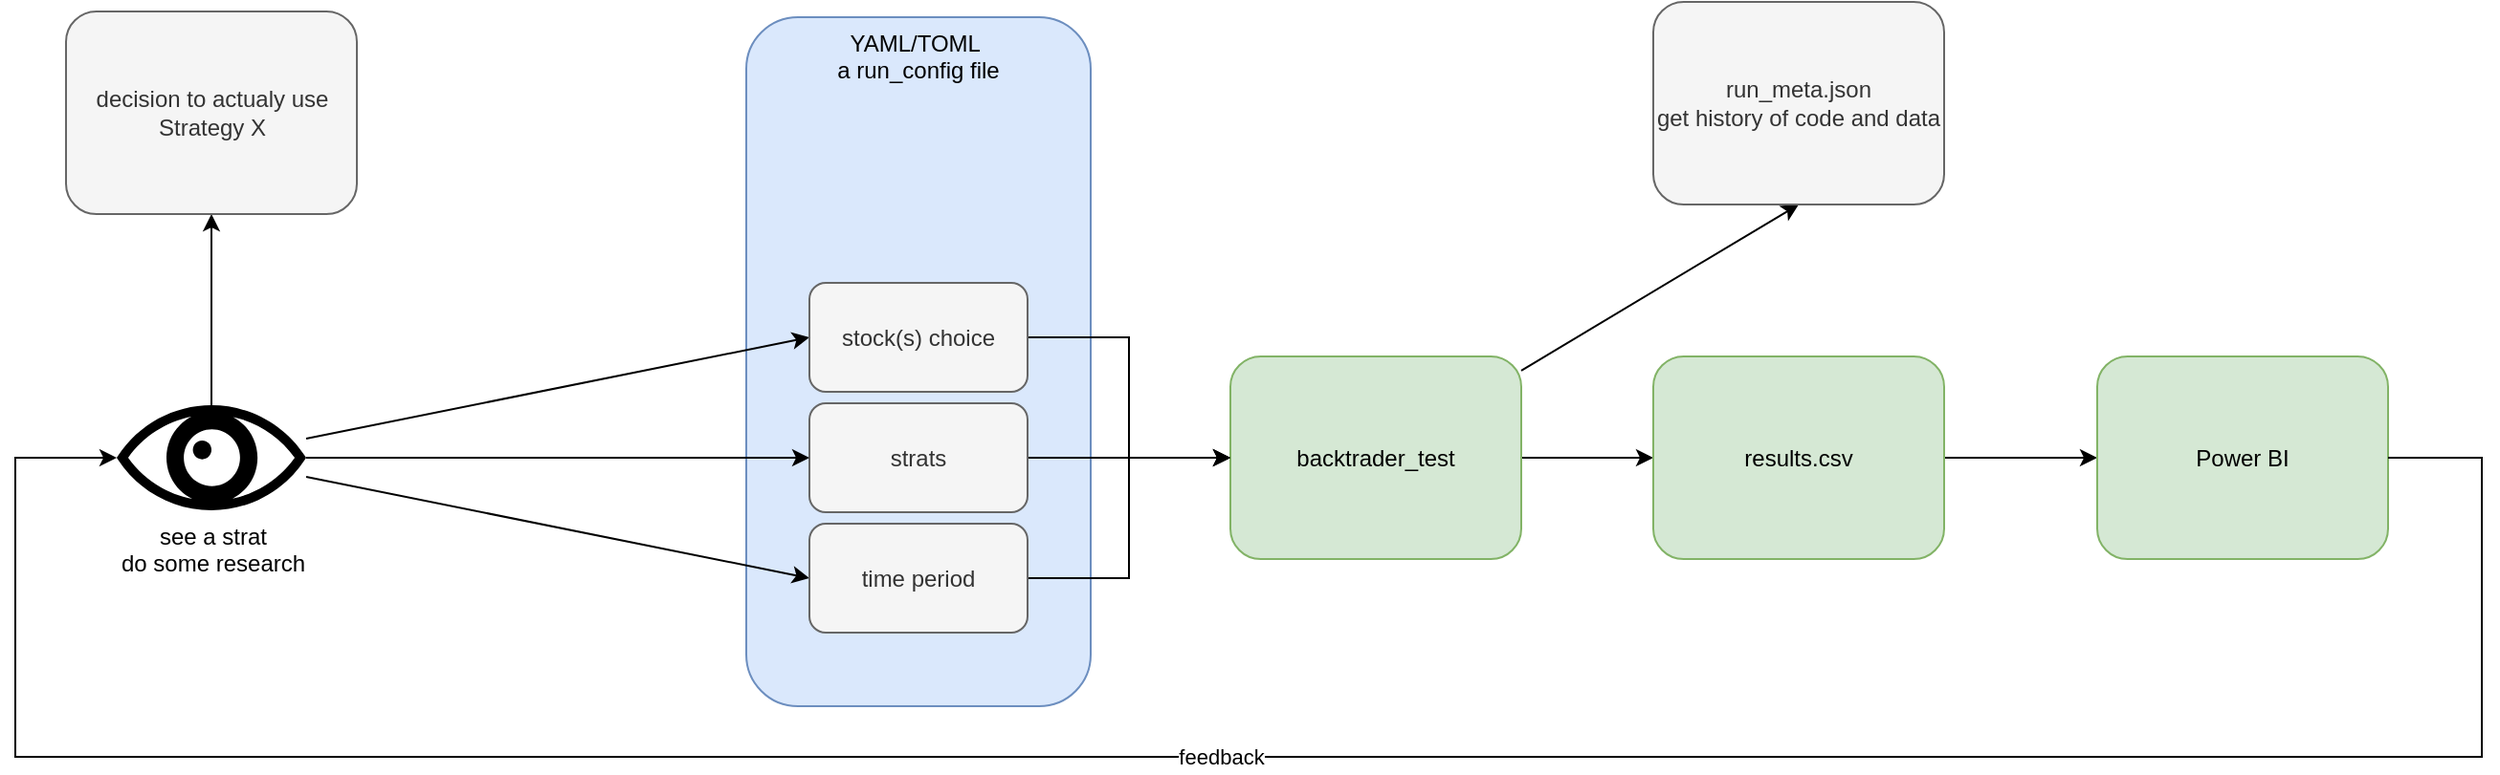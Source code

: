 <mxfile version="28.0.4" pages="4">
  <diagram name="Page-1" id="PpLuvKgXR1cycfUdP8N_">
    <mxGraphModel dx="1826" dy="846" grid="0" gridSize="10" guides="1" tooltips="1" connect="1" arrows="1" fold="1" page="0" pageScale="1" pageWidth="850" pageHeight="1100" math="0" shadow="0">
      <root>
        <mxCell id="0" />
        <mxCell id="1" parent="0" />
        <mxCell id="OttVHMf_RPyd4eU70FB--28" value="YAML/TOML&amp;nbsp;&lt;div&gt;a run_config file&lt;/div&gt;" style="rounded=1;whiteSpace=wrap;html=1;fillColor=#dae8fc;strokeColor=#6c8ebf;verticalAlign=top;" parent="1" vertex="1">
          <mxGeometry x="161" y="22" width="180" height="360.5" as="geometry" />
        </mxCell>
        <mxCell id="OttVHMf_RPyd4eU70FB--8" value="" style="edgeStyle=orthogonalEdgeStyle;rounded=0;orthogonalLoop=1;jettySize=auto;html=1;" parent="1" source="OttVHMf_RPyd4eU70FB--1" target="OttVHMf_RPyd4eU70FB--7" edge="1">
          <mxGeometry relative="1" as="geometry" />
        </mxCell>
        <mxCell id="OttVHMf_RPyd4eU70FB--1" value="backtrader_test" style="rounded=1;whiteSpace=wrap;html=1;fillColor=#d5e8d4;strokeColor=#82b366;" parent="1" vertex="1">
          <mxGeometry x="414" y="199.5" width="152" height="106" as="geometry" />
        </mxCell>
        <mxCell id="OttVHMf_RPyd4eU70FB--6" style="edgeStyle=orthogonalEdgeStyle;rounded=0;orthogonalLoop=1;jettySize=auto;html=1;" parent="1" source="OttVHMf_RPyd4eU70FB--3" target="OttVHMf_RPyd4eU70FB--1" edge="1">
          <mxGeometry relative="1" as="geometry" />
        </mxCell>
        <mxCell id="OttVHMf_RPyd4eU70FB--3" value="strats" style="rounded=1;whiteSpace=wrap;html=1;fillColor=#f5f5f5;fontColor=#333333;strokeColor=#666666;" parent="1" vertex="1">
          <mxGeometry x="194" y="224" width="114" height="57" as="geometry" />
        </mxCell>
        <mxCell id="OttVHMf_RPyd4eU70FB--5" style="rounded=0;orthogonalLoop=1;jettySize=auto;html=1;" parent="1" source="OttVHMf_RPyd4eU70FB--4" target="OttVHMf_RPyd4eU70FB--3" edge="1">
          <mxGeometry relative="1" as="geometry" />
        </mxCell>
        <mxCell id="OttVHMf_RPyd4eU70FB--19" style="rounded=0;orthogonalLoop=1;jettySize=auto;html=1;entryX=0;entryY=0.5;entryDx=0;entryDy=0;" parent="1" source="OttVHMf_RPyd4eU70FB--4" target="OttVHMf_RPyd4eU70FB--13" edge="1">
          <mxGeometry relative="1" as="geometry" />
        </mxCell>
        <mxCell id="OttVHMf_RPyd4eU70FB--20" style="rounded=0;orthogonalLoop=1;jettySize=auto;html=1;entryX=0;entryY=0.5;entryDx=0;entryDy=0;" parent="1" source="OttVHMf_RPyd4eU70FB--4" target="OttVHMf_RPyd4eU70FB--15" edge="1">
          <mxGeometry relative="1" as="geometry" />
        </mxCell>
        <mxCell id="OttVHMf_RPyd4eU70FB--23" style="edgeStyle=orthogonalEdgeStyle;rounded=0;orthogonalLoop=1;jettySize=auto;html=1;" parent="1" source="OttVHMf_RPyd4eU70FB--4" target="OttVHMf_RPyd4eU70FB--24" edge="1">
          <mxGeometry relative="1" as="geometry">
            <mxPoint x="-138" y="70" as="targetPoint" />
          </mxGeometry>
        </mxCell>
        <mxCell id="OttVHMf_RPyd4eU70FB--4" value="see a strat&lt;div&gt;do some research&lt;/div&gt;" style="shape=mxgraph.signs.healthcare.eye;html=1;pointerEvents=1;fillColor=#000000;strokeColor=none;verticalLabelPosition=bottom;verticalAlign=top;align=center;" parent="1" vertex="1">
          <mxGeometry x="-168" y="225" width="99" height="55" as="geometry" />
        </mxCell>
        <mxCell id="OttVHMf_RPyd4eU70FB--12" value="" style="edgeStyle=orthogonalEdgeStyle;rounded=0;orthogonalLoop=1;jettySize=auto;html=1;" parent="1" source="OttVHMf_RPyd4eU70FB--7" target="OttVHMf_RPyd4eU70FB--11" edge="1">
          <mxGeometry relative="1" as="geometry" />
        </mxCell>
        <mxCell id="OttVHMf_RPyd4eU70FB--7" value="results.csv" style="rounded=1;whiteSpace=wrap;html=1;fillColor=#d5e8d4;strokeColor=#82b366;" parent="1" vertex="1">
          <mxGeometry x="635" y="199.5" width="152" height="106" as="geometry" />
        </mxCell>
        <mxCell id="OttVHMf_RPyd4eU70FB--27" value="" style="rounded=0;orthogonalLoop=1;jettySize=auto;html=1;entryX=0.5;entryY=1;entryDx=0;entryDy=0;" parent="1" source="OttVHMf_RPyd4eU70FB--1" target="OttVHMf_RPyd4eU70FB--26" edge="1">
          <mxGeometry relative="1" as="geometry" />
        </mxCell>
        <mxCell id="OttVHMf_RPyd4eU70FB--11" value="Power BI" style="rounded=1;whiteSpace=wrap;html=1;fillColor=#d5e8d4;strokeColor=#82b366;" parent="1" vertex="1">
          <mxGeometry x="867" y="199.5" width="152" height="106" as="geometry" />
        </mxCell>
        <mxCell id="OttVHMf_RPyd4eU70FB--14" style="edgeStyle=orthogonalEdgeStyle;rounded=0;orthogonalLoop=1;jettySize=auto;html=1;" parent="1" source="OttVHMf_RPyd4eU70FB--13" target="OttVHMf_RPyd4eU70FB--1" edge="1">
          <mxGeometry relative="1" as="geometry" />
        </mxCell>
        <mxCell id="OttVHMf_RPyd4eU70FB--13" value="stock(s) choice" style="rounded=1;whiteSpace=wrap;html=1;fillColor=#f5f5f5;fontColor=#333333;strokeColor=#666666;" parent="1" vertex="1">
          <mxGeometry x="194" y="161" width="114" height="57" as="geometry" />
        </mxCell>
        <mxCell id="OttVHMf_RPyd4eU70FB--16" style="edgeStyle=orthogonalEdgeStyle;rounded=0;orthogonalLoop=1;jettySize=auto;html=1;" parent="1" source="OttVHMf_RPyd4eU70FB--15" target="OttVHMf_RPyd4eU70FB--1" edge="1">
          <mxGeometry relative="1" as="geometry" />
        </mxCell>
        <mxCell id="OttVHMf_RPyd4eU70FB--15" value="time period" style="rounded=1;whiteSpace=wrap;html=1;fillColor=#f5f5f5;fontColor=#333333;strokeColor=#666666;" parent="1" vertex="1">
          <mxGeometry x="194" y="287" width="114" height="57" as="geometry" />
        </mxCell>
        <mxCell id="OttVHMf_RPyd4eU70FB--21" style="edgeStyle=orthogonalEdgeStyle;rounded=0;orthogonalLoop=1;jettySize=auto;html=1;entryX=0;entryY=0.5;entryDx=0;entryDy=0;entryPerimeter=0;" parent="1" source="OttVHMf_RPyd4eU70FB--11" target="OttVHMf_RPyd4eU70FB--4" edge="1">
          <mxGeometry relative="1" as="geometry">
            <Array as="points">
              <mxPoint x="1068" y="252" />
              <mxPoint x="1068" y="409" />
              <mxPoint x="-221" y="409" />
              <mxPoint x="-221" y="252" />
            </Array>
          </mxGeometry>
        </mxCell>
        <mxCell id="OttVHMf_RPyd4eU70FB--22" value="feedback" style="edgeLabel;html=1;align=center;verticalAlign=middle;resizable=0;points=[];" parent="OttVHMf_RPyd4eU70FB--21" vertex="1" connectable="0">
          <mxGeometry x="0.015" relative="1" as="geometry">
            <mxPoint as="offset" />
          </mxGeometry>
        </mxCell>
        <mxCell id="OttVHMf_RPyd4eU70FB--24" value="decision to actualy use Strategy X" style="rounded=1;whiteSpace=wrap;html=1;fillColor=#f5f5f5;fontColor=#333333;strokeColor=#666666;" parent="1" vertex="1">
          <mxGeometry x="-194.5" y="19" width="152" height="106" as="geometry" />
        </mxCell>
        <mxCell id="OttVHMf_RPyd4eU70FB--26" value="run_meta.json&lt;div&gt;get history of code and data&lt;/div&gt;" style="rounded=1;whiteSpace=wrap;html=1;fillColor=#f5f5f5;fontColor=#333333;strokeColor=#666666;" parent="1" vertex="1">
          <mxGeometry x="635" y="14" width="152" height="106" as="geometry" />
        </mxCell>
      </root>
    </mxGraphModel>
  </diagram>
  <diagram id="wu6eLkEy-QLBU9SzQ8Wd" name="Page-2">
    <mxGraphModel dx="1239" dy="898" grid="0" gridSize="10" guides="1" tooltips="1" connect="1" arrows="1" fold="1" page="0" pageScale="1" pageWidth="850" pageHeight="1100" math="0" shadow="0">
      <root>
        <mxCell id="0" />
        <mxCell id="1" parent="0" />
        <mxCell id="2_683GzcOg6-tzV2Ec2P-1" value="todo" style="swimlane;fontStyle=0;childLayout=stackLayout;horizontal=1;startSize=30;horizontalStack=0;resizeParent=1;resizeParentMax=0;resizeLast=0;collapsible=1;marginBottom=0;whiteSpace=wrap;html=1;fillColor=#dae8fc;strokeColor=#6c8ebf;" parent="1" vertex="1">
          <mxGeometry x="-136" y="-201" width="300" height="210" as="geometry" />
        </mxCell>
        <mxCell id="uV68EcK6joVEOVaFNvzS-3" value="trop de tickers ignoré lors de la liste de 500" style="text;strokeColor=#d6b656;fillColor=#fff2cc;align=left;verticalAlign=middle;spacingLeft=4;spacingRight=4;overflow=hidden;points=[[0,0.5],[1,0.5]];portConstraint=eastwest;rotatable=0;whiteSpace=wrap;html=1;strokeWidth=1;opacity=50;" parent="2_683GzcOg6-tzV2Ec2P-1" vertex="1">
          <mxGeometry y="30" width="300" height="30" as="geometry" />
        </mxCell>
        <mxCell id="eo-tqrcWiLPqT2ft7SG5-1" value="run_meta.json trace of code used and results of that code" style="text;strokeColor=#7D7D7D;fillColor=none;align=left;verticalAlign=middle;spacingLeft=4;spacingRight=4;overflow=hidden;points=[[0,0.5],[1,0.5]];portConstraint=eastwest;rotatable=0;whiteSpace=wrap;html=1;strokeWidth=1;opacity=50;" parent="2_683GzcOg6-tzV2Ec2P-1" vertex="1">
          <mxGeometry y="60" width="300" height="30" as="geometry" />
        </mxCell>
        <mxCell id="uV68EcK6joVEOVaFNvzS-5" value="mettre en place une étude de la P-value des indicateurs à l&#39;aide de permutation backtesting" style="text;strokeColor=#d79b00;fillColor=#ffe6cc;align=left;verticalAlign=middle;spacingLeft=4;spacingRight=4;overflow=hidden;points=[[0,0.5],[1,0.5]];portConstraint=eastwest;rotatable=0;whiteSpace=wrap;html=1;strokeWidth=1;opacity=50;" parent="2_683GzcOg6-tzV2Ec2P-1" vertex="1">
          <mxGeometry y="90" width="300" height="30" as="geometry" />
        </mxCell>
        <mxCell id="uV68EcK6joVEOVaFNvzS-14" value="BTC seulement 200 valeures extraite d&#39;alpha" style="text;strokeColor=#d79b00;fillColor=#ffe6cc;align=left;verticalAlign=middle;spacingLeft=4;spacingRight=4;overflow=hidden;points=[[0,0.5],[1,0.5]];portConstraint=eastwest;rotatable=0;whiteSpace=wrap;html=1;strokeWidth=1;opacity=50;" parent="2_683GzcOg6-tzV2Ec2P-1" vertex="1">
          <mxGeometry y="120" width="300" height="30" as="geometry" />
        </mxCell>
        <mxCell id="-RUpofSE1hd5LHela24s-1" value="l&#39;import utilisant stooq prend pas en compte le fichier de config yaml" style="text;strokeColor=#d79b00;fillColor=#ffe6cc;align=left;verticalAlign=middle;spacingLeft=4;spacingRight=4;overflow=hidden;points=[[0,0.5],[1,0.5]];portConstraint=eastwest;rotatable=0;whiteSpace=wrap;html=1;strokeWidth=1;opacity=50;" vertex="1" parent="2_683GzcOg6-tzV2Ec2P-1">
          <mxGeometry y="150" width="300" height="30" as="geometry" />
        </mxCell>
        <mxCell id="uV68EcK6joVEOVaFNvzS-4" value="aucun compte rendu d&#39;éxécution + meilleur visu de return" style="text;strokeColor=#d79b00;fillColor=#ffe6cc;align=left;verticalAlign=middle;spacingLeft=4;spacingRight=4;overflow=hidden;points=[[0,0.5],[1,0.5]];portConstraint=eastwest;rotatable=0;whiteSpace=wrap;html=1;strokeWidth=1;opacity=50;" parent="2_683GzcOg6-tzV2Ec2P-1" vertex="1">
          <mxGeometry y="180" width="300" height="30" as="geometry" />
        </mxCell>
        <mxCell id="2_683GzcOg6-tzV2Ec2P-5" value="done" style="swimlane;fontStyle=0;childLayout=stackLayout;horizontal=1;startSize=30;horizontalStack=0;resizeParent=1;resizeParentMax=0;resizeLast=0;collapsible=1;marginBottom=0;whiteSpace=wrap;html=1;fillColor=#d5e8d4;strokeColor=#82b366;" parent="1" vertex="1">
          <mxGeometry x="164" y="-201" width="300" height="234" as="geometry" />
        </mxCell>
        <mxCell id="2_683GzcOg6-tzV2Ec2P-3" value="results.csv" style="text;strokeColor=#7D7D7D;fillColor=none;align=left;verticalAlign=middle;spacingLeft=4;spacingRight=4;overflow=hidden;points=[[0,0.5],[1,0.5]];portConstraint=eastwest;rotatable=0;whiteSpace=wrap;html=1;strokeWidth=1;opacity=50;" parent="2_683GzcOg6-tzV2Ec2P-5" vertex="1">
          <mxGeometry y="30" width="300" height="30" as="geometry" />
        </mxCell>
        <mxCell id="2_683GzcOg6-tzV2Ec2P-2" value="single config file YAML/TOML" style="text;strokeColor=#7D7D7D;fillColor=none;align=left;verticalAlign=middle;spacingLeft=4;spacingRight=4;overflow=hidden;points=[[0,0.5],[1,0.5]];portConstraint=eastwest;rotatable=0;whiteSpace=wrap;html=1;strokeWidth=1;opacity=50;" parent="2_683GzcOg6-tzV2Ec2P-5" vertex="1">
          <mxGeometry y="60" width="300" height="30" as="geometry" />
        </mxCell>
        <mxCell id="uV68EcK6joVEOVaFNvzS-1" value="power bi erreur de filtre quand rien n&#39;est coché, prend la valeure minimum(kpi remplacé par gauge)" style="text;strokeColor=#b85450;fillColor=#f8cecc;align=left;verticalAlign=middle;spacingLeft=4;spacingRight=4;overflow=hidden;points=[[0,0.5],[1,0.5]];portConstraint=eastwest;rotatable=0;whiteSpace=wrap;html=1;strokeWidth=1;opacity=50;" parent="2_683GzcOg6-tzV2Ec2P-5" vertex="1">
          <mxGeometry y="90" width="300" height="30" as="geometry" />
        </mxCell>
        <mxCell id="uV68EcK6joVEOVaFNvzS-13" value="alpha et stooqdl ne sont pas solicité lors de l&#39;import des 500 tickers, ça force yfinance à importer&amp;nbsp; -&amp;gt; LAG colossal" style="text;strokeColor=#b85450;fillColor=#f8cecc;align=left;verticalAlign=middle;spacingLeft=4;spacingRight=4;overflow=hidden;points=[[0,0.5],[1,0.5]];portConstraint=eastwest;rotatable=0;whiteSpace=wrap;html=1;strokeWidth=1;opacity=50;" parent="2_683GzcOg6-tzV2Ec2P-5" vertex="1">
          <mxGeometry y="120" width="300" height="54" as="geometry" />
        </mxCell>
        <mxCell id="uV68EcK6joVEOVaFNvzS-2" value="div/0 quand on essaie de faire la liste des 500 tickers" style="text;strokeColor=#7D7D7D;fillColor=none;align=left;verticalAlign=middle;spacingLeft=4;spacingRight=4;overflow=hidden;points=[[0,0.5],[1,0.5]];portConstraint=eastwest;rotatable=0;whiteSpace=wrap;html=1;strokeWidth=1;opacity=50;" parent="2_683GzcOg6-tzV2Ec2P-5" vertex="1">
          <mxGeometry y="174" width="300" height="30" as="geometry" />
        </mxCell>
        <mxCell id="2_683GzcOg6-tzV2Ec2P-4" value="power BI visual" style="text;strokeColor=#7D7D7D;fillColor=none;align=left;verticalAlign=middle;spacingLeft=4;spacingRight=4;overflow=hidden;points=[[0,0.5],[1,0.5]];portConstraint=eastwest;rotatable=0;whiteSpace=wrap;html=1;strokeWidth=1;opacity=50;" parent="2_683GzcOg6-tzV2Ec2P-5" vertex="1">
          <mxGeometry y="204" width="300" height="30" as="geometry" />
        </mxCell>
        <mxCell id="-RUpofSE1hd5LHela24s-2" value="l&#39;import utilisant stooq prend pas en compte le fichier de config yaml" style="text;strokeColor=#d79b00;fillColor=#ffe6cc;align=left;verticalAlign=middle;spacingLeft=4;spacingRight=4;overflow=hidden;points=[[0,0.5],[1,0.5]];portConstraint=eastwest;rotatable=0;whiteSpace=wrap;html=1;strokeWidth=1;opacity=50;" vertex="1" parent="1">
          <mxGeometry x="-136" y="149" width="300" height="30" as="geometry" />
        </mxCell>
      </root>
    </mxGraphModel>
  </diagram>
  <diagram id="z7ww-3QPRUB0mfgvtWjP" name="Page-3">
    <mxGraphModel dx="1141" dy="677" grid="1" gridSize="10" guides="1" tooltips="1" connect="1" arrows="1" fold="1" page="1" pageScale="1" pageWidth="850" pageHeight="1100" math="0" shadow="0">
      <root>
        <mxCell id="0" />
        <mxCell id="1" parent="0" />
        <mxCell id="Z85VfLSoGlAw_amBVROT-1" value="Stooq" style="rounded=1;whiteSpace=wrap;html=1;fillColor=#d5e8d4;strokeColor=#82b366;" parent="1" vertex="1">
          <mxGeometry x="50" y="130" width="190" height="130" as="geometry" />
        </mxCell>
        <mxCell id="Z85VfLSoGlAw_amBVROT-2" value="Polygon" style="rounded=1;whiteSpace=wrap;html=1;" parent="1" vertex="1">
          <mxGeometry x="260" y="130" width="190" height="130" as="geometry" />
        </mxCell>
        <mxCell id="Z85VfLSoGlAw_amBVROT-3" value="Alpha Vantage" style="rounded=1;whiteSpace=wrap;html=1;fillColor=#d5e8d4;strokeColor=#82b366;" parent="1" vertex="1">
          <mxGeometry x="450" y="130" width="190" height="130" as="geometry" />
        </mxCell>
        <mxCell id="JKdoJgSeVnA_RLSkaAY_-1" value="&lt;br&gt;&lt;table&gt;&lt;thead&gt;&lt;tr&gt;&lt;th&gt;#&lt;/th&gt;&lt;th&gt;Section&lt;/th&gt;&lt;th&gt;What it must contain&lt;/th&gt;&lt;th&gt;Why it matters&lt;/th&gt;&lt;/tr&gt;&lt;/thead&gt;&lt;tbody&gt;&lt;tr&gt;&lt;td&gt;&lt;strong&gt;0&lt;/strong&gt;&lt;/td&gt;&lt;td&gt;&lt;strong&gt;Front Matter&lt;/strong&gt;&lt;/td&gt;&lt;td&gt;• Title, author(s), version/date• Confidentiality &amp;amp; disclaimers&lt;/td&gt;&lt;td&gt;Sets context; traceability.&lt;/td&gt;&lt;/tr&gt;&lt;tr&gt;&lt;td&gt;&lt;strong&gt;1&lt;/strong&gt;&lt;/td&gt;&lt;td&gt;&lt;strong&gt;Executive Summary&lt;/strong&gt;&lt;/td&gt;&lt;td&gt;• One-paragraph strategy thesis• Headline performance (CAGR, Sharpe, Max-DD)• Single-sentence verdict (“Reject H₀ at 5 %; ready for paper-trade”)&lt;/td&gt;&lt;td&gt;Busy readers decide in 60 s whether to dive deeper.&lt;/td&gt;&lt;/tr&gt;&lt;tr&gt;&lt;td&gt;&lt;strong&gt;2&lt;/strong&gt;&lt;/td&gt;&lt;td&gt;&lt;strong&gt;Hypothesis &amp;amp; Objectives&lt;/strong&gt;&lt;/td&gt;&lt;td&gt;• Economic intuition / market anomaly• Null &amp;amp; alternative hypotheses• Target use-case (alpha, hedge, market-making)&lt;/td&gt;&lt;td&gt;Frames every subsequent metric and test.&lt;/td&gt;&lt;/tr&gt;&lt;tr&gt;&lt;td&gt;&lt;strong&gt;3&lt;/strong&gt;&lt;/td&gt;&lt;td&gt;&lt;strong&gt;Data &amp;amp; Sample&lt;/strong&gt;&lt;/td&gt;&lt;td&gt;• Source(s), asset universe, date range, bar frequency• Adjustments (splits, dividends), survivorship bias handling• Data-quality stats (% gaps, corrections)&lt;/td&gt;&lt;td&gt;Garbage-in-garbage-out guardrail.&lt;/td&gt;&lt;/tr&gt;&lt;tr&gt;&lt;td&gt;&lt;strong&gt;4&lt;/strong&gt;&lt;/td&gt;&lt;td&gt;&lt;strong&gt;Backtest Methodology&lt;/strong&gt;&lt;/td&gt;&lt;td&gt;• Engine &amp;amp; version (e.g., Backtrader 1.9.78)• Transaction-cost model (commissions, slippage, borrow fees)• Position sizing, leverage limits• In-sample / out-of-sample splits, walk-forward scheme&lt;/td&gt;&lt;td&gt;Ensures results are reproducible and not over-optimistic.&lt;/td&gt;&lt;/tr&gt;&lt;tr&gt;&lt;td&gt;&lt;strong&gt;5&lt;/strong&gt;&lt;/td&gt;&lt;td&gt;&lt;strong&gt;Strategy Specification&lt;/strong&gt;&lt;/td&gt;&lt;td&gt;• Pseudocode or flow diagram• Parameter values &amp;amp; ranges• Dependency list (indicators, risk filters)&lt;/td&gt;&lt;td&gt;Lets another quant implement it verbatim.&lt;/td&gt;&lt;/tr&gt;&lt;tr&gt;&lt;td&gt;&lt;strong&gt;6&lt;/strong&gt;&lt;/td&gt;&lt;td&gt;&lt;strong&gt;Indicator Deep-Dive&lt;/strong&gt;&lt;/td&gt;&lt;td&gt;For each indicator:• Formula, parameters• Role (signal, filter, scaler)• Interpretation of readings• Statistical validity (p-values)• Limitations&lt;/td&gt;&lt;td&gt;Shows the microscopic evidence behind each rule.&lt;/td&gt;&lt;/tr&gt;&lt;tr&gt;&lt;td&gt;&lt;strong&gt;7&lt;/strong&gt;&lt;/td&gt;&lt;td&gt;&lt;strong&gt;Performance Results&lt;/strong&gt;&lt;/td&gt;&lt;td&gt;• Equity curve(s) &amp;amp; table of KPIs: CAGR, vol, Sharpe, Sortino, Calmar, hit-rate, payoff ratio• Per-year, per-asset breakdowns• Heat maps or box-plots&lt;/td&gt;&lt;td&gt;Core deliverable: “Does it make money?”&lt;/td&gt;&lt;/tr&gt;&lt;tr&gt;&lt;td&gt;&lt;strong&gt;8&lt;/strong&gt;&lt;/td&gt;&lt;td&gt;&lt;strong&gt;Risk Analysis&lt;/strong&gt;&lt;/td&gt;&lt;td&gt;• Max &amp;amp; average drawdown, duration• Rolling Sharpe / volatility plots• Tail metrics (VaR, CVaR, worst 1-day/5-day loss)• Exposure/turnover stats&lt;/td&gt;&lt;td&gt;Quantifies pain and capital efficiency.&lt;/td&gt;&lt;/tr&gt;&lt;tr&gt;&lt;td&gt;&lt;strong&gt;9&lt;/strong&gt;&lt;/td&gt;&lt;td&gt;&lt;strong&gt;Statistical Significance&lt;/strong&gt;&lt;/td&gt;&lt;td&gt;• Test description (permutation, bootstrap, t-test, etc.)• p-values with multiple-testing adjustment• Economic vs. statistical significance commentary&lt;/td&gt;&lt;td&gt;Separates luck from skill.&lt;/td&gt;&lt;/tr&gt;&lt;tr&gt;&lt;td&gt;&lt;strong&gt;10&lt;/strong&gt;&lt;/td&gt;&lt;td&gt;&lt;strong&gt;Robustness &amp;amp; Sensitivity&lt;/strong&gt;&lt;/td&gt;&lt;td&gt;• Parameter sweeps / tornado charts• Walk-forward or expanding-window results• Stress tests: higher costs, delayed fills, data-source swap&lt;/td&gt;&lt;td&gt;Demonstrates stability outside the sweet spot.&lt;/td&gt;&lt;/tr&gt;&lt;tr&gt;&lt;td&gt;&lt;strong&gt;11&lt;/strong&gt;&lt;/td&gt;&lt;td&gt;&lt;strong&gt;Benchmark &amp;amp; Peer Comparison&lt;/strong&gt;&lt;/td&gt;&lt;td&gt;• Passive index, factor portfolio, or alternative strategy• Excess return &amp;amp; information ratio• Correlations&lt;/td&gt;&lt;td&gt;Shows incremental value.&lt;/td&gt;&lt;/tr&gt;&lt;tr&gt;&lt;td&gt;&lt;strong&gt;12&lt;/strong&gt;&lt;/td&gt;&lt;td&gt;&lt;strong&gt;Operational Considerations&lt;/strong&gt;&lt;/td&gt;&lt;td&gt;• Liquidity &amp;amp; market-impact estimate• Trade schedule (intraday timing, end-of-day)• Tech stack, data latency, fail-safes&lt;/td&gt;&lt;td&gt;Bridges research and live deployment.&lt;/td&gt;&lt;/tr&gt;&lt;tr&gt;&lt;td&gt;&lt;strong&gt;13&lt;/strong&gt;&lt;/td&gt;&lt;td&gt;&lt;strong&gt;Discussion &amp;amp; Conclusions&lt;/strong&gt;&lt;/td&gt;&lt;td&gt;• Key strengths &amp;amp; failure modes• Risk/return trade-off evaluation• Next-step roadmap (paper-trade, parameter retune, kill)&lt;/td&gt;&lt;td&gt;Synthesises evidence into a decision.&lt;/td&gt;&lt;/tr&gt;&lt;tr&gt;&lt;td&gt;&lt;strong&gt;14&lt;/strong&gt;&lt;/td&gt;&lt;td&gt;&lt;strong&gt;Appendices&lt;/strong&gt;&lt;/td&gt;&lt;td&gt;• Full code listings / git commit hash• Parameter tables, additional figs• Glossary of terms• Raw stats dumps (CSV)&lt;/td&gt;&lt;td&gt;Keeps main body lean while retaining full transparency.&lt;/td&gt;&lt;/tr&gt;&lt;/tbody&gt;&lt;/table&gt;" style="text;whiteSpace=wrap;html=1;verticalAlign=top;" vertex="1" parent="1">
          <mxGeometry x="425" y="320" width="1125" height="550" as="geometry" />
        </mxCell>
      </root>
    </mxGraphModel>
  </diagram>
  <diagram id="tqpqIosppI1DwAaFI1QR" name="architecture">
    <mxGraphModel dx="1426" dy="446" grid="0" gridSize="10" guides="1" tooltips="1" connect="1" arrows="1" fold="1" page="0" pageScale="1" pageWidth="850" pageHeight="1100" math="0" shadow="0">
      <root>
        <mxCell id="0" />
        <mxCell id="1" parent="0" />
        <mxCell id="8nP93zWZ0W2r0BhVzif6-100" style="edgeStyle=orthogonalEdgeStyle;rounded=0;orthogonalLoop=1;jettySize=auto;html=1;" edge="1" parent="1" source="8nP93zWZ0W2r0BhVzif6-92" target="8nP93zWZ0W2r0BhVzif6-62">
          <mxGeometry relative="1" as="geometry" />
        </mxCell>
        <mxCell id="8nP93zWZ0W2r0BhVzif6-92" value="datalake&lt;div&gt;HDFS&lt;/div&gt;&lt;div&gt;&lt;div&gt;Store raw historical data in compressed, queryable format.&lt;/div&gt;&lt;div&gt;&lt;br&gt;&lt;/div&gt;&lt;/div&gt;" style="rounded=1;whiteSpace=wrap;html=1;verticalAlign=top;" vertex="1" parent="1">
          <mxGeometry x="1761" y="1149" width="498" height="244" as="geometry" />
        </mxCell>
        <mxCell id="8nP93zWZ0W2r0BhVzif6-89" style="edgeStyle=orthogonalEdgeStyle;rounded=0;orthogonalLoop=1;jettySize=auto;html=1;" edge="1" parent="1" source="8nP93zWZ0W2r0BhVzif6-80" target="8nP93zWZ0W2r0BhVzif6-82">
          <mxGeometry relative="1" as="geometry" />
        </mxCell>
        <mxCell id="8nP93zWZ0W2r0BhVzif6-80" value="Experiment Tracker&amp;nbsp;&lt;div&gt;CSV Logs&lt;/div&gt;" style="rounded=1;whiteSpace=wrap;html=1;verticalAlign=top;" vertex="1" parent="1">
          <mxGeometry x="1761" y="1419" width="498" height="244" as="geometry" />
        </mxCell>
        <mxCell id="8nP93zWZ0W2r0BhVzif6-30" style="edgeStyle=orthogonalEdgeStyle;rounded=0;orthogonalLoop=1;jettySize=auto;html=1;" edge="1" parent="1" source="8nP93zWZ0W2r0BhVzif6-22" target="8nP93zWZ0W2r0BhVzif6-23">
          <mxGeometry relative="1" as="geometry" />
        </mxCell>
        <mxCell id="8nP93zWZ0W2r0BhVzif6-22" value="ingestion layer&lt;div&gt;KAFKA&lt;/div&gt;" style="rounded=1;whiteSpace=wrap;html=1;" vertex="1" parent="1">
          <mxGeometry x="396" y="1064" width="647" height="50" as="geometry" />
        </mxCell>
        <mxCell id="8nP93zWZ0W2r0BhVzif6-32" style="edgeStyle=orthogonalEdgeStyle;rounded=0;orthogonalLoop=1;jettySize=auto;html=1;" edge="1" parent="1" source="8nP93zWZ0W2r0BhVzif6-23" target="8nP93zWZ0W2r0BhVzif6-24">
          <mxGeometry relative="1" as="geometry" />
        </mxCell>
        <mxCell id="8nP93zWZ0W2r0BhVzif6-23" value="raw datalake&lt;div&gt;HDFS&lt;/div&gt;" style="rounded=1;whiteSpace=wrap;html=1;" vertex="1" parent="1">
          <mxGeometry x="396" y="1132" width="647" height="50" as="geometry" />
        </mxCell>
        <mxCell id="8nP93zWZ0W2r0BhVzif6-31" style="edgeStyle=orthogonalEdgeStyle;rounded=0;orthogonalLoop=1;jettySize=auto;html=1;" edge="1" parent="1" source="8nP93zWZ0W2r0BhVzif6-24" target="8nP93zWZ0W2r0BhVzif6-25">
          <mxGeometry relative="1" as="geometry" />
        </mxCell>
        <mxCell id="8nP93zWZ0W2r0BhVzif6-24" value="feature pipeline (factor generation)&lt;div&gt;SPARK&lt;/div&gt;" style="rounded=1;whiteSpace=wrap;html=1;" vertex="1" parent="1">
          <mxGeometry x="396" y="1199" width="647" height="50" as="geometry" />
        </mxCell>
        <mxCell id="8nP93zWZ0W2r0BhVzif6-33" style="edgeStyle=orthogonalEdgeStyle;rounded=0;orthogonalLoop=1;jettySize=auto;html=1;" edge="1" parent="1" source="8nP93zWZ0W2r0BhVzif6-25" target="8nP93zWZ0W2r0BhVzif6-26">
          <mxGeometry relative="1" as="geometry" />
        </mxCell>
        <mxCell id="8nP93zWZ0W2r0BhVzif6-25" value="&lt;div&gt;&amp;nbsp;Research Engine&amp;nbsp;&lt;span style=&quot;background-color: transparent; color: light-dark(rgb(0, 0, 0), rgb(255, 255, 255));&quot;&gt;(Backtester, Permutation&amp;nbsp;&lt;/span&gt;&lt;span style=&quot;background-color: transparent; color: light-dark(rgb(0, 0, 0), rgb(255, 255, 255));&quot;&gt;Test, Tuning)&amp;nbsp;&amp;nbsp;&lt;/span&gt;&lt;/div&gt;&lt;div&gt;&lt;span style=&quot;background-color: transparent; color: light-dark(rgb(0, 0, 0), rgb(255, 255, 255));&quot;&gt;C++ / Python ?&lt;/span&gt;&lt;/div&gt;" style="rounded=1;whiteSpace=wrap;html=1;" vertex="1" parent="1">
          <mxGeometry x="396" y="1267" width="647" height="50" as="geometry" />
        </mxCell>
        <mxCell id="8nP93zWZ0W2r0BhVzif6-34" style="edgeStyle=orthogonalEdgeStyle;rounded=0;orthogonalLoop=1;jettySize=auto;html=1;" edge="1" parent="1" source="8nP93zWZ0W2r0BhVzif6-26" target="8nP93zWZ0W2r0BhVzif6-27">
          <mxGeometry relative="1" as="geometry" />
        </mxCell>
        <mxCell id="8nP93zWZ0W2r0BhVzif6-26" value="Experiment Tracker&amp;nbsp;&lt;div&gt;CSV Logs&lt;/div&gt;" style="rounded=1;whiteSpace=wrap;html=1;" vertex="1" parent="1">
          <mxGeometry x="396" y="1334" width="647" height="50" as="geometry" />
        </mxCell>
        <mxCell id="8nP93zWZ0W2r0BhVzif6-27" value="Dashboard / UI&amp;nbsp;&lt;div&gt;grafana / elastic ?&lt;/div&gt;" style="rounded=1;whiteSpace=wrap;html=1;" vertex="1" parent="1">
          <mxGeometry x="396" y="1402" width="647" height="50" as="geometry" />
        </mxCell>
        <mxCell id="8nP93zWZ0W2r0BhVzif6-29" style="edgeStyle=orthogonalEdgeStyle;rounded=0;orthogonalLoop=1;jettySize=auto;html=1;" edge="1" parent="1">
          <mxGeometry relative="1" as="geometry">
            <mxPoint x="732" y="1018" as="sourcePoint" />
            <mxPoint x="732" y="1064" as="targetPoint" />
          </mxGeometry>
        </mxCell>
        <mxCell id="8nP93zWZ0W2r0BhVzif6-28" value="market data feed&lt;div&gt;API&lt;/div&gt;" style="rounded=1;whiteSpace=wrap;html=1;" vertex="1" parent="1">
          <mxGeometry x="396" y="968" width="647" height="50" as="geometry" />
        </mxCell>
        <mxCell id="8nP93zWZ0W2r0BhVzif6-60" style="edgeStyle=orthogonalEdgeStyle;rounded=0;orthogonalLoop=1;jettySize=auto;html=1;" edge="1" parent="1" source="8nP93zWZ0W2r0BhVzif6-35" target="8nP93zWZ0W2r0BhVzif6-44">
          <mxGeometry relative="1" as="geometry" />
        </mxCell>
        <mxCell id="8nP93zWZ0W2r0BhVzif6-35" value="market data feed&lt;div&gt;API&lt;/div&gt;&lt;div&gt;&lt;div&gt;Get price, volume, fundamentals, and alt-data from external providers.&lt;/div&gt;&lt;/div&gt;" style="rounded=1;whiteSpace=wrap;html=1;verticalAlign=top;" vertex="1" parent="1">
          <mxGeometry x="1238" y="875" width="473" height="241" as="geometry" />
        </mxCell>
        <mxCell id="8nP93zWZ0W2r0BhVzif6-36" value="sources :&lt;table&gt;&lt;tbody&gt;&lt;tr data-end=&quot;589&quot; data-start=&quot;500&quot;&gt;&lt;td data-end=&quot;589&quot; data-start=&quot;517&quot; data-col-size=&quot;md&quot;&gt;Polygon, Yahoo Finance, Binance, Interactive Brokers, Tiingo, Quandl&lt;/td&gt;&lt;/tr&gt;&lt;/tbody&gt;&lt;/table&gt;" style="rounded=0;whiteSpace=wrap;html=1;" vertex="1" parent="1">
          <mxGeometry x="1254" y="930" width="220" height="50" as="geometry" />
        </mxCell>
        <mxCell id="8nP93zWZ0W2r0BhVzif6-37" value="types :&amp;nbsp;&lt;div&gt;OHLCV, tick, order book, fundamentals, news&lt;/div&gt;" style="rounded=0;whiteSpace=wrap;html=1;" vertex="1" parent="1">
          <mxGeometry x="1482" y="930" width="220" height="50" as="geometry" />
        </mxCell>
        <mxCell id="8nP93zWZ0W2r0BhVzif6-40" value="format :&amp;nbsp;&lt;div&gt;JSON / CSV via REST&lt;/div&gt;" style="rounded=0;whiteSpace=wrap;html=1;" vertex="1" parent="1">
          <mxGeometry x="1254" y="991" width="220" height="50" as="geometry" />
        </mxCell>
        <mxCell id="8nP93zWZ0W2r0BhVzif6-41" value="transport :&amp;nbsp;&lt;div&gt;API Pull (requests), WebSocket (for tick)&lt;/div&gt;" style="rounded=0;whiteSpace=wrap;html=1;" vertex="1" parent="1">
          <mxGeometry x="1482" y="991" width="220" height="50" as="geometry" />
        </mxCell>
        <mxCell id="8nP93zWZ0W2r0BhVzif6-43" value="Tech :&amp;nbsp;&lt;div&gt;&lt;code data-end=&quot;788&quot; data-start=&quot;778&quot;&gt;requests&lt;/code&gt;, &lt;code data-end=&quot;802&quot; data-start=&quot;790&quot;&gt;websockets&lt;/code&gt;, &lt;code data-end=&quot;810&quot; data-start=&quot;804&quot;&gt;ccxt&lt;/code&gt;, or custom REST clients&lt;/div&gt;" style="rounded=0;whiteSpace=wrap;html=1;" vertex="1" parent="1">
          <mxGeometry x="1254" y="1051" width="220" height="50" as="geometry" />
        </mxCell>
        <mxCell id="8nP93zWZ0W2r0BhVzif6-61" style="edgeStyle=orthogonalEdgeStyle;rounded=0;orthogonalLoop=1;jettySize=auto;html=1;" edge="1" parent="1" source="8nP93zWZ0W2r0BhVzif6-44" target="8nP93zWZ0W2r0BhVzif6-92">
          <mxGeometry relative="1" as="geometry">
            <mxPoint x="2008" y="1149.0" as="targetPoint" />
          </mxGeometry>
        </mxCell>
        <mxCell id="8nP93zWZ0W2r0BhVzif6-44" value="ingestion layer&lt;div&gt;KAFKA&lt;/div&gt;&lt;div&gt;&lt;div&gt;Stream real-time data into your platform and buffer it for processing.&lt;/div&gt;&lt;div&gt;&lt;br&gt;&lt;/div&gt;&lt;/div&gt;" style="rounded=1;whiteSpace=wrap;html=1;verticalAlign=top;" vertex="1" parent="1">
          <mxGeometry x="1761" y="873.5" width="498" height="244" as="geometry" />
        </mxCell>
        <mxCell id="8nP93zWZ0W2r0BhVzif6-45" value="Borker : KAFKA" style="rounded=0;whiteSpace=wrap;html=1;" vertex="1" parent="1">
          <mxGeometry x="1787" y="924.5" width="220" height="50" as="geometry" />
        </mxCell>
        <mxCell id="8nP93zWZ0W2r0BhVzif6-46" value="Topics :&amp;nbsp;&lt;span style=&quot;background-color: transparent;&quot;&gt;prices_&amp;lt;symbol&amp;gt;, tickers, fundamentals&lt;/span&gt;&lt;div&gt;&lt;span style=&quot;background-color: transparent; color: light-dark(rgb(0, 0, 0), rgb(255, 255, 255));&quot;&gt;&lt;br&gt;&lt;/span&gt;&lt;/div&gt;" style="rounded=0;whiteSpace=wrap;html=1;" vertex="1" parent="1">
          <mxGeometry x="1787" y="978.5" width="220" height="50" as="geometry" />
        </mxCell>
        <mxCell id="8nP93zWZ0W2r0BhVzif6-47" value="Producer :&amp;nbsp;Python script or connector that pushes raw API data" style="rounded=0;whiteSpace=wrap;html=1;" vertex="1" parent="1">
          <mxGeometry x="1787" y="1032.5" width="220" height="50" as="geometry" />
        </mxCell>
        <mxCell id="8nP93zWZ0W2r0BhVzif6-48" value="&lt;div&gt;&lt;span style=&quot;background-color: transparent; color: light-dark(rgb(0, 0, 0), rgb(255, 255, 255));&quot;&gt;consumer : spark streaming jobs&lt;/span&gt;&lt;/div&gt;" style="rounded=0;whiteSpace=wrap;html=1;" vertex="1" parent="1">
          <mxGeometry x="2013" y="978.5" width="220" height="50" as="geometry" />
        </mxCell>
        <mxCell id="8nP93zWZ0W2r0BhVzif6-49" value="Format :&lt;div&gt;Avro (distributed)| JSON (testing only)&lt;/div&gt;" style="rounded=0;whiteSpace=wrap;html=1;" vertex="1" parent="1">
          <mxGeometry x="2013" y="924.5" width="220" height="50" as="geometry" />
        </mxCell>
        <mxCell id="8nP93zWZ0W2r0BhVzif6-50" value="&lt;div&gt;&lt;span style=&quot;background-color: transparent; color: light-dark(rgb(0, 0, 0), rgb(255, 255, 255));&quot;&gt;Tech : python&lt;/span&gt;&lt;/div&gt;" style="rounded=0;whiteSpace=wrap;html=1;" vertex="1" parent="1">
          <mxGeometry x="2013" y="1032.5" width="220" height="50" as="geometry" />
        </mxCell>
        <mxCell id="8nP93zWZ0W2r0BhVzif6-71" style="edgeStyle=orthogonalEdgeStyle;rounded=0;orthogonalLoop=1;jettySize=auto;html=1;" edge="1" parent="1" source="8nP93zWZ0W2r0BhVzif6-62" target="8nP93zWZ0W2r0BhVzif6-70">
          <mxGeometry relative="1" as="geometry" />
        </mxCell>
        <mxCell id="8nP93zWZ0W2r0BhVzif6-62" value="feature pipeline (factor generation)&lt;div&gt;SPARK&lt;/div&gt;&lt;div&gt;&lt;div&gt;Process raw data into engineered features (factors, signals, labels).&lt;/div&gt;&lt;div&gt;&lt;br&gt;&lt;/div&gt;&lt;/div&gt;" style="rounded=1;whiteSpace=wrap;html=1;verticalAlign=top;" vertex="1" parent="1">
          <mxGeometry x="1225.5" y="1149" width="498" height="244" as="geometry" />
        </mxCell>
        <mxCell id="8nP93zWZ0W2r0BhVzif6-63" value="&lt;div&gt;&lt;span style=&quot;background-color: transparent; color: light-dark(rgb(0, 0, 0), rgb(255, 255, 255));&quot;&gt;Engine :&lt;/span&gt;&lt;/div&gt;&lt;div&gt;&lt;span style=&quot;background-color: transparent;&quot;&gt;&lt;div style=&quot;&quot;&gt;Apache Spark (batch or structured streaming)&lt;/div&gt;&lt;/span&gt;&lt;/div&gt;" style="rounded=0;whiteSpace=wrap;html=1;" vertex="1" parent="1">
          <mxGeometry x="1250" y="1209" width="220" height="50" as="geometry" />
        </mxCell>
        <mxCell id="8nP93zWZ0W2r0BhVzif6-64" value="&lt;div&gt;&lt;span style=&quot;background-color: transparent;&quot;&gt;Feature Types&lt;/span&gt;&lt;span style=&quot;background-color: transparent; white-space: pre;&quot;&gt;&#x9;&lt;/span&gt;&lt;span style=&quot;background-color: transparent; color: light-dark(rgb(0, 0, 0), rgb(255, 255, 255));&quot;&gt;:&lt;/span&gt;&lt;/div&gt;&lt;div&gt;&lt;span style=&quot;background-color: transparent;&quot;&gt;&lt;div style=&quot;&quot;&gt;&lt;div&gt;Momentum, volatility, trend, seasonal effects&lt;/div&gt;&lt;/div&gt;&lt;/span&gt;&lt;/div&gt;" style="rounded=0;whiteSpace=wrap;html=1;" vertex="1" parent="1">
          <mxGeometry x="1479" y="1209" width="220" height="50" as="geometry" />
        </mxCell>
        <mxCell id="8nP93zWZ0W2r0BhVzif6-65" value="&lt;div&gt;language : pyspark&lt;/div&gt;" style="rounded=0;whiteSpace=wrap;html=1;" vertex="1" parent="1">
          <mxGeometry x="1479" y="1269" width="220" height="50" as="geometry" />
        </mxCell>
        <mxCell id="8nP93zWZ0W2r0BhVzif6-68" value="&lt;div&gt;Output :&lt;/div&gt;&lt;div&gt;Parquet table (features.parquet) with symbol/date&lt;/div&gt;" style="rounded=0;whiteSpace=wrap;html=1;" vertex="1" parent="1">
          <mxGeometry x="1250" y="1269" width="220" height="50" as="geometry" />
        </mxCell>
        <mxCell id="8nP93zWZ0W2r0BhVzif6-86" style="edgeStyle=orthogonalEdgeStyle;rounded=0;orthogonalLoop=1;jettySize=auto;html=1;" edge="1" parent="1" source="8nP93zWZ0W2r0BhVzif6-70" target="8nP93zWZ0W2r0BhVzif6-80">
          <mxGeometry relative="1" as="geometry" />
        </mxCell>
        <mxCell id="8nP93zWZ0W2r0BhVzif6-70" value="&lt;div&gt;&lt;div&gt;&lt;div&gt;&amp;nbsp;Research Engine (Backtester, Permutation Test, Tuning)&amp;nbsp;&amp;nbsp;&lt;/div&gt;&lt;div&gt;Python&lt;/div&gt;&lt;/div&gt;&lt;/div&gt;&lt;div&gt;&lt;div&gt;Run backtests, validate signals, optimize strategy parameters.&lt;/div&gt;&lt;/div&gt;" style="rounded=1;whiteSpace=wrap;html=1;verticalAlign=top;" vertex="1" parent="1">
          <mxGeometry x="1225.5" y="1419" width="498" height="244" as="geometry" />
        </mxCell>
        <mxCell id="8nP93zWZ0W2r0BhVzif6-72" value="Backtester:&lt;div&gt;&lt;div&gt;Backtrader&lt;/div&gt;&lt;/div&gt;" style="rounded=0;whiteSpace=wrap;html=1;" vertex="1" parent="1">
          <mxGeometry x="1243.5" y="1475" width="220" height="50" as="geometry" />
        </mxCell>
        <mxCell id="8nP93zWZ0W2r0BhVzif6-73" value="Validation :&lt;div&gt;&lt;div&gt;Permutation test, walk-forward test, cross-validation&lt;/div&gt;&lt;/div&gt;" style="rounded=0;whiteSpace=wrap;html=1;" vertex="1" parent="1">
          <mxGeometry x="1243.5" y="1532" width="220" height="50" as="geometry" />
        </mxCell>
        <mxCell id="8nP93zWZ0W2r0BhVzif6-74" value="interface :&lt;div&gt;Python script with config-driven inputs&lt;/div&gt;" style="rounded=0;whiteSpace=wrap;html=1;" vertex="1" parent="1">
          <mxGeometry x="1469.5" y="1475" width="220" height="50" as="geometry" />
        </mxCell>
        <mxCell id="8nP93zWZ0W2r0BhVzif6-75" value="Metrics :&lt;div&gt;&lt;span style=&quot;white-space: normal;&quot;&gt;&lt;span style=&quot;white-space:pre&quot;&gt;&#x9;&lt;/span&gt;Sharpe, Sortino, CAGR, Max DD, PF&lt;/span&gt;&lt;/div&gt;" style="rounded=0;whiteSpace=wrap;html=1;" vertex="1" parent="1">
          <mxGeometry x="1243.5" y="1589" width="220" height="50" as="geometry" />
        </mxCell>
        <mxCell id="8nP93zWZ0W2r0BhVzif6-76" value="Tuning :&lt;div&gt;&lt;div&gt;Grid/random search; Bayesian optimization via optuna&lt;/div&gt;&lt;/div&gt;" style="rounded=0;whiteSpace=wrap;html=1;" vertex="1" parent="1">
          <mxGeometry x="1469.5" y="1532" width="220" height="50" as="geometry" />
        </mxCell>
        <mxCell id="8nP93zWZ0W2r0BhVzif6-78" value="Saved Data :&lt;div&gt;&lt;div&gt;strategy name, params, performance, run ID, timestamp&lt;/div&gt;&lt;/div&gt;" style="rounded=0;whiteSpace=wrap;html=1;" vertex="1" parent="1">
          <mxGeometry x="2022" y="1462" width="220" height="50" as="geometry" />
        </mxCell>
        <mxCell id="8nP93zWZ0W2r0BhVzif6-81" value="Experiment Tracker&amp;nbsp;&lt;div&gt;CSV Logs&lt;/div&gt;" style="rounded=1;whiteSpace=wrap;html=1;" vertex="1" parent="1">
          <mxGeometry x="2399" y="2212" width="647" height="50" as="geometry" />
        </mxCell>
        <mxCell id="8nP93zWZ0W2r0BhVzif6-82" value="Dashboard / UI&amp;nbsp;&lt;div&gt;grafana / elastic ?&lt;/div&gt;&lt;div&gt;&lt;div&gt;Visualize strategy performance, diagnostics, and alerts.&lt;/div&gt;&lt;/div&gt;" style="rounded=1;whiteSpace=wrap;html=1;verticalAlign=top;" vertex="1" parent="1">
          <mxGeometry x="1761" y="1686" width="498" height="244" as="geometry" />
        </mxCell>
        <mxCell id="8nP93zWZ0W2r0BhVzif6-83" value="Storage :&lt;div&gt;SQLite&lt;/div&gt;" style="rounded=0;whiteSpace=wrap;html=1;" vertex="1" parent="1">
          <mxGeometry x="1795" y="1462" width="220" height="50" as="geometry" />
        </mxCell>
        <mxCell id="8nP93zWZ0W2r0BhVzif6-84" value="Minimal :&lt;div&gt;&lt;div&gt;CSV or JSON logs of metrics and parameters&lt;/div&gt;&lt;/div&gt;" style="rounded=0;whiteSpace=wrap;html=1;" vertex="1" parent="1">
          <mxGeometry x="1795" y="1518" width="220" height="50" as="geometry" />
        </mxCell>
        <mxCell id="8nP93zWZ0W2r0BhVzif6-85" value="Upgraded :&lt;div&gt;&lt;div&gt;MLflow, Weights &amp;amp; Biases, Neptune.ai&lt;/div&gt;&lt;/div&gt;" style="rounded=0;whiteSpace=wrap;html=1;" vertex="1" parent="1">
          <mxGeometry x="2022" y="1518" width="220" height="50" as="geometry" />
        </mxCell>
        <mxCell id="8nP93zWZ0W2r0BhVzif6-88" value="We&#39;ll see later" style="rounded=0;whiteSpace=wrap;html=1;" vertex="1" parent="1">
          <mxGeometry x="1918" y="1787" width="220" height="50" as="geometry" />
        </mxCell>
        <mxCell id="8nP93zWZ0W2r0BhVzif6-93" value="&lt;div&gt;&lt;span style=&quot;background-color: transparent; color: light-dark(rgb(0, 0, 0), rgb(255, 255, 255));&quot;&gt;Storage : HDFS&lt;/span&gt;&lt;/div&gt;" style="rounded=0;whiteSpace=wrap;html=1;" vertex="1" parent="1">
          <mxGeometry x="1958" y="1261" width="95" height="50" as="geometry" />
        </mxCell>
        <mxCell id="8nP93zWZ0W2r0BhVzif6-94" value="&lt;div&gt;&lt;span style=&quot;background-color: transparent; color: light-dark(rgb(0, 0, 0), rgb(255, 255, 255));&quot;&gt;Format :&lt;/span&gt;&lt;/div&gt;&lt;div&gt;&lt;span style=&quot;white-space: normal;&quot;&gt;&lt;span style=&quot;background-color: transparent;&quot;&gt;Parquet, Delta Lake (append-only, schema-aware)&lt;/span&gt;&lt;/span&gt;&lt;/div&gt;" style="rounded=0;whiteSpace=wrap;html=1;" vertex="1" parent="1">
          <mxGeometry x="1787" y="1261" width="167" height="50" as="geometry" />
        </mxCell>
        <mxCell id="8nP93zWZ0W2r0BhVzif6-95" value="&lt;div&gt;&lt;span style=&quot;background-color: transparent; color: light-dark(rgb(0, 0, 0), rgb(255, 255, 255));&quot;&gt;Partitionning :&lt;/span&gt;&lt;/div&gt;&lt;div&gt;symbol=XYZ/date=YYYY-MM-DD&lt;span style=&quot;background-color: transparent; color: light-dark(rgb(0, 0, 0), rgb(255, 255, 255));&quot;&gt;&lt;/span&gt;&lt;/div&gt;" style="rounded=0;whiteSpace=wrap;html=1;" vertex="1" parent="1">
          <mxGeometry x="1787" y="1315" width="167" height="50" as="geometry" />
        </mxCell>
        <mxCell id="8nP93zWZ0W2r0BhVzif6-96" value="&lt;div&gt;&lt;span style=&quot;background-color: transparent; color: light-dark(rgb(0, 0, 0), rgb(255, 255, 255));&quot;&gt;Tools :&lt;/span&gt;&lt;/div&gt;&lt;div&gt;&lt;span style=&quot;background-color: transparent;&quot;&gt;pyarrow, fastparquet, delta-rs, hdfs CLI&lt;/span&gt;&lt;/div&gt;" style="rounded=0;whiteSpace=wrap;html=1;" vertex="1" parent="1">
          <mxGeometry x="1787" y="1207" width="167" height="50" as="geometry" />
        </mxCell>
        <mxCell id="8nP93zWZ0W2r0BhVzif6-97" value="&lt;div&gt;&lt;span style=&quot;background-color: transparent; color: light-dark(rgb(0, 0, 0), rgb(255, 255, 255));&quot;&gt;Access :&lt;/span&gt;&lt;/div&gt;&lt;div&gt;&lt;span style=&quot;background-color: transparent;&quot;&gt;Spark / Pandas&lt;/span&gt;&lt;/div&gt;" style="rounded=0;whiteSpace=wrap;html=1;" vertex="1" parent="1">
          <mxGeometry x="1958" y="1207" width="95" height="50" as="geometry" />
        </mxCell>
        <mxCell id="8nP93zWZ0W2r0BhVzif6-99" value="Raw Zone&lt;div&gt;untouched CSV/JSON dumps (append-only)&lt;/div&gt;" style="rounded=1;whiteSpace=wrap;html=1;dashed=1;" vertex="1" parent="1">
          <mxGeometry x="2099" y="1217" width="120" height="60" as="geometry" />
        </mxCell>
        <mxCell id="8nP93zWZ0W2r0BhVzif6-104" value="" style="edgeStyle=orthogonalEdgeStyle;rounded=0;orthogonalLoop=1;jettySize=auto;html=1;" edge="1" parent="1" source="8nP93zWZ0W2r0BhVzif6-101" target="8nP93zWZ0W2r0BhVzif6-103">
          <mxGeometry relative="1" as="geometry" />
        </mxCell>
        <mxCell id="8nP93zWZ0W2r0BhVzif6-101" value="kafka producer" style="rounded=1;whiteSpace=wrap;html=1;fillColor=#ffe6cc;strokeColor=#d79b00;" vertex="1" parent="1">
          <mxGeometry x="1343.5" y="678" width="120" height="60" as="geometry" />
        </mxCell>
        <mxCell id="8nP93zWZ0W2r0BhVzif6-106" value="" style="edgeStyle=orthogonalEdgeStyle;rounded=0;orthogonalLoop=1;jettySize=auto;html=1;" edge="1" parent="1" source="8nP93zWZ0W2r0BhVzif6-103" target="8nP93zWZ0W2r0BhVzif6-105">
          <mxGeometry relative="1" as="geometry" />
        </mxCell>
        <mxCell id="8nP93zWZ0W2r0BhVzif6-103" value="kafka consumer" style="rounded=1;whiteSpace=wrap;html=1;fillColor=#ffe6cc;strokeColor=#d79b00;" vertex="1" parent="1">
          <mxGeometry x="1543.5" y="678" width="120" height="60" as="geometry" />
        </mxCell>
        <mxCell id="8nP93zWZ0W2r0BhVzif6-111" value="" style="rounded=0;orthogonalLoop=1;jettySize=auto;html=1;" edge="1" parent="1" source="8nP93zWZ0W2r0BhVzif6-105" target="8nP93zWZ0W2r0BhVzif6-110">
          <mxGeometry relative="1" as="geometry" />
        </mxCell>
        <mxCell id="8nP93zWZ0W2r0BhVzif6-105" value="raw Data Lake" style="whiteSpace=wrap;html=1;rounded=1;" vertex="1" parent="1">
          <mxGeometry x="1743.5" y="678" width="120" height="60" as="geometry" />
        </mxCell>
        <mxCell id="8nP93zWZ0W2r0BhVzif6-115" value="" style="edgeStyle=orthogonalEdgeStyle;rounded=0;orthogonalLoop=1;jettySize=auto;html=1;" edge="1" parent="1" source="8nP93zWZ0W2r0BhVzif6-107" target="8nP93zWZ0W2r0BhVzif6-114">
          <mxGeometry relative="1" as="geometry" />
        </mxCell>
        <mxCell id="8nP93zWZ0W2r0BhVzif6-107" value="processed data lake" style="whiteSpace=wrap;html=1;rounded=1;" vertex="1" parent="1">
          <mxGeometry x="1902" y="678" width="120" height="60" as="geometry" />
        </mxCell>
        <mxCell id="8nP93zWZ0W2r0BhVzif6-112" style="rounded=0;orthogonalLoop=1;jettySize=auto;html=1;" edge="1" parent="1" source="8nP93zWZ0W2r0BhVzif6-110" target="8nP93zWZ0W2r0BhVzif6-107">
          <mxGeometry relative="1" as="geometry" />
        </mxCell>
        <mxCell id="8nP93zWZ0W2r0BhVzif6-110" value="data process" style="whiteSpace=wrap;html=1;rounded=1;" vertex="1" parent="1">
          <mxGeometry x="1816" y="549" width="120" height="60" as="geometry" />
        </mxCell>
        <mxCell id="8nP93zWZ0W2r0BhVzif6-118" style="edgeStyle=orthogonalEdgeStyle;rounded=0;orthogonalLoop=1;jettySize=auto;html=1;" edge="1" parent="1" source="8nP93zWZ0W2r0BhVzif6-114" target="8nP93zWZ0W2r0BhVzif6-117">
          <mxGeometry relative="1" as="geometry" />
        </mxCell>
        <mxCell id="8nP93zWZ0W2r0BhVzif6-114" value="feature pipeline" style="whiteSpace=wrap;html=1;rounded=1;" vertex="1" parent="1">
          <mxGeometry x="2102" y="678" width="120" height="60" as="geometry" />
        </mxCell>
        <mxCell id="8nP93zWZ0W2r0BhVzif6-116" value="Processed Zone&lt;div&gt;&lt;div&gt;cleaned &amp;amp; validated Parquet&lt;/div&gt;&lt;/div&gt;" style="rounded=1;whiteSpace=wrap;html=1;dashed=1;" vertex="1" parent="1">
          <mxGeometry x="1414.5" y="1327" width="120" height="60" as="geometry" />
        </mxCell>
        <mxCell id="8nP93zWZ0W2r0BhVzif6-117" value="research engine" style="whiteSpace=wrap;html=1;rounded=1;" vertex="1" parent="1">
          <mxGeometry x="2277" y="667" width="150" height="82" as="geometry" />
        </mxCell>
      </root>
    </mxGraphModel>
  </diagram>
</mxfile>
